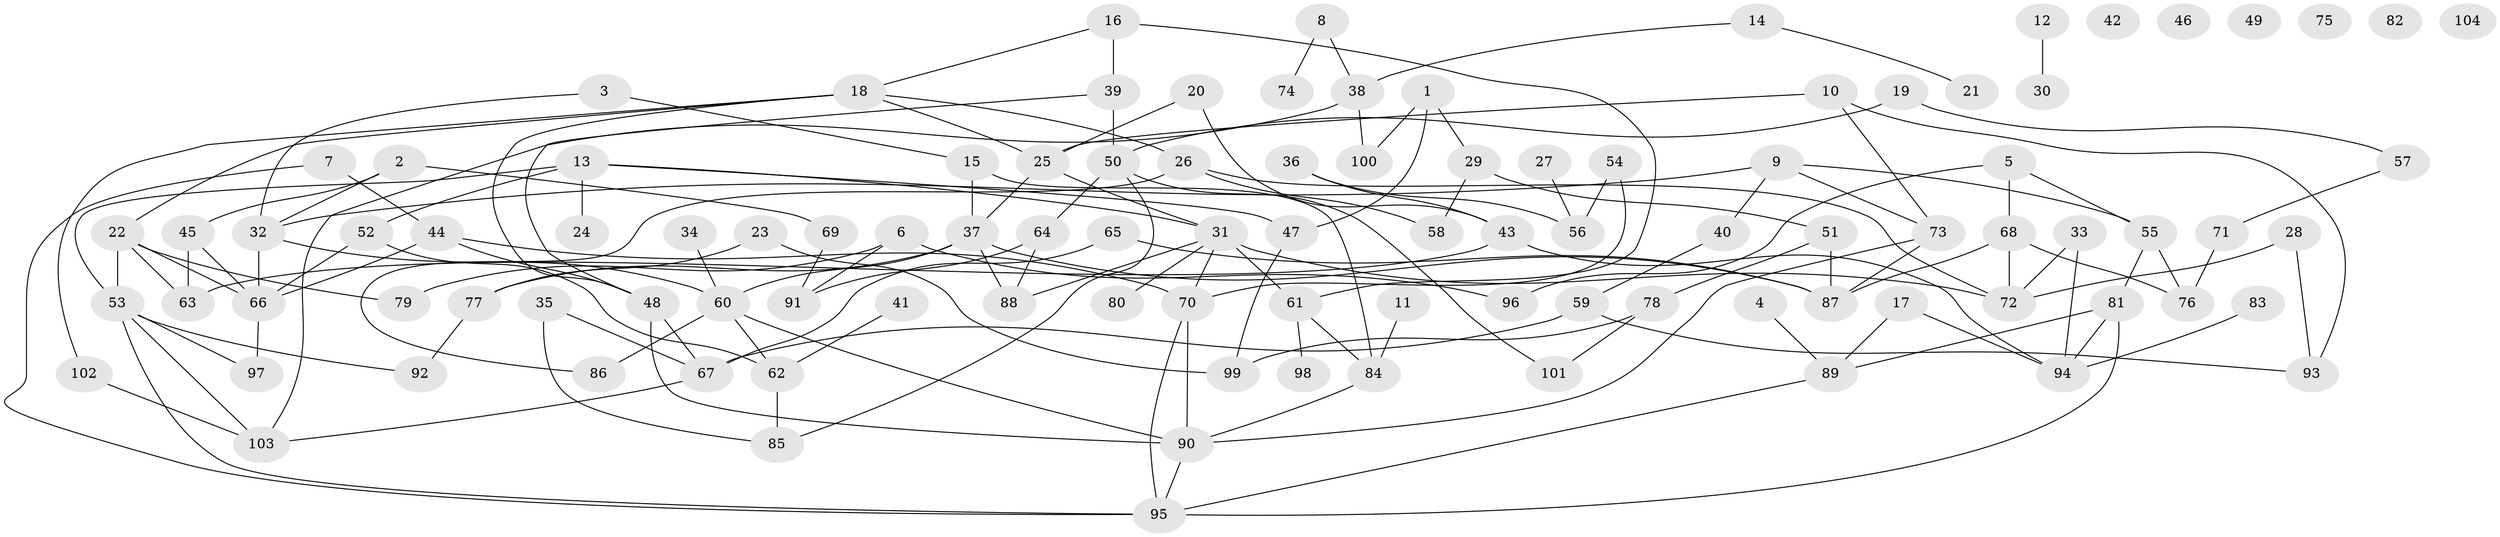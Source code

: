 // coarse degree distribution, {3: 0.23809523809523808, 5: 0.14285714285714285, 1: 0.09523809523809523, 6: 0.12698412698412698, 4: 0.1111111111111111, 0: 0.1111111111111111, 2: 0.1111111111111111, 7: 0.047619047619047616, 9: 0.015873015873015872}
// Generated by graph-tools (version 1.1) at 2025/41/03/06/25 10:41:22]
// undirected, 104 vertices, 151 edges
graph export_dot {
graph [start="1"]
  node [color=gray90,style=filled];
  1;
  2;
  3;
  4;
  5;
  6;
  7;
  8;
  9;
  10;
  11;
  12;
  13;
  14;
  15;
  16;
  17;
  18;
  19;
  20;
  21;
  22;
  23;
  24;
  25;
  26;
  27;
  28;
  29;
  30;
  31;
  32;
  33;
  34;
  35;
  36;
  37;
  38;
  39;
  40;
  41;
  42;
  43;
  44;
  45;
  46;
  47;
  48;
  49;
  50;
  51;
  52;
  53;
  54;
  55;
  56;
  57;
  58;
  59;
  60;
  61;
  62;
  63;
  64;
  65;
  66;
  67;
  68;
  69;
  70;
  71;
  72;
  73;
  74;
  75;
  76;
  77;
  78;
  79;
  80;
  81;
  82;
  83;
  84;
  85;
  86;
  87;
  88;
  89;
  90;
  91;
  92;
  93;
  94;
  95;
  96;
  97;
  98;
  99;
  100;
  101;
  102;
  103;
  104;
  1 -- 29;
  1 -- 47;
  1 -- 100;
  2 -- 32;
  2 -- 45;
  2 -- 69;
  3 -- 15;
  3 -- 32;
  4 -- 89;
  5 -- 55;
  5 -- 68;
  5 -- 96;
  6 -- 79;
  6 -- 91;
  6 -- 96;
  7 -- 44;
  7 -- 95;
  8 -- 38;
  8 -- 74;
  9 -- 32;
  9 -- 40;
  9 -- 55;
  9 -- 73;
  10 -- 25;
  10 -- 73;
  10 -- 93;
  11 -- 84;
  12 -- 30;
  13 -- 24;
  13 -- 31;
  13 -- 47;
  13 -- 52;
  13 -- 53;
  14 -- 21;
  14 -- 38;
  15 -- 37;
  15 -- 84;
  16 -- 18;
  16 -- 39;
  16 -- 61;
  17 -- 89;
  17 -- 94;
  18 -- 22;
  18 -- 25;
  18 -- 26;
  18 -- 48;
  18 -- 102;
  19 -- 50;
  19 -- 57;
  20 -- 25;
  20 -- 43;
  22 -- 53;
  22 -- 63;
  22 -- 66;
  22 -- 79;
  23 -- 77;
  23 -- 99;
  25 -- 31;
  25 -- 37;
  26 -- 58;
  26 -- 72;
  26 -- 86;
  27 -- 56;
  28 -- 72;
  28 -- 93;
  29 -- 51;
  29 -- 58;
  31 -- 61;
  31 -- 70;
  31 -- 72;
  31 -- 80;
  31 -- 88;
  32 -- 60;
  32 -- 66;
  33 -- 72;
  33 -- 94;
  34 -- 60;
  35 -- 67;
  35 -- 85;
  36 -- 43;
  36 -- 56;
  37 -- 60;
  37 -- 77;
  37 -- 87;
  37 -- 88;
  38 -- 100;
  38 -- 103;
  39 -- 48;
  39 -- 50;
  40 -- 59;
  41 -- 62;
  43 -- 63;
  43 -- 94;
  44 -- 48;
  44 -- 66;
  44 -- 70;
  45 -- 63;
  45 -- 66;
  47 -- 99;
  48 -- 67;
  48 -- 90;
  50 -- 64;
  50 -- 85;
  50 -- 101;
  51 -- 78;
  51 -- 87;
  52 -- 62;
  52 -- 66;
  53 -- 92;
  53 -- 95;
  53 -- 97;
  53 -- 103;
  54 -- 56;
  54 -- 70;
  55 -- 76;
  55 -- 81;
  57 -- 71;
  59 -- 67;
  59 -- 93;
  60 -- 62;
  60 -- 86;
  60 -- 90;
  61 -- 84;
  61 -- 98;
  62 -- 85;
  64 -- 88;
  64 -- 91;
  65 -- 67;
  65 -- 87;
  66 -- 97;
  67 -- 103;
  68 -- 72;
  68 -- 76;
  68 -- 87;
  69 -- 91;
  70 -- 90;
  70 -- 95;
  71 -- 76;
  73 -- 87;
  73 -- 90;
  77 -- 92;
  78 -- 99;
  78 -- 101;
  81 -- 89;
  81 -- 94;
  81 -- 95;
  83 -- 94;
  84 -- 90;
  89 -- 95;
  90 -- 95;
  102 -- 103;
}
